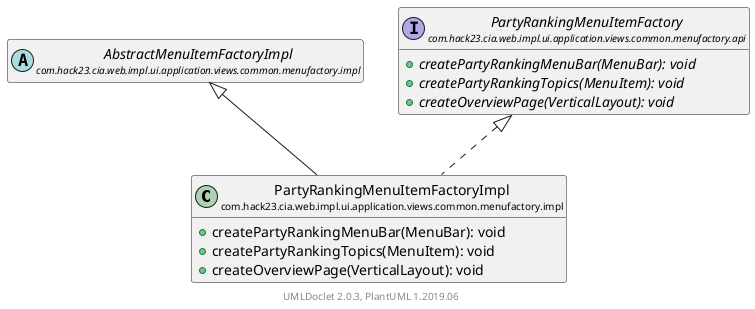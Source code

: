 @startuml
    set namespaceSeparator none
    hide empty fields
    hide empty methods

    class "<size:14>PartyRankingMenuItemFactoryImpl\n<size:10>com.hack23.cia.web.impl.ui.application.views.common.menufactory.impl" as com.hack23.cia.web.impl.ui.application.views.common.menufactory.impl.PartyRankingMenuItemFactoryImpl [[PartyRankingMenuItemFactoryImpl.html]] {
        +createPartyRankingMenuBar(MenuBar): void
        +createPartyRankingTopics(MenuItem): void
        +createOverviewPage(VerticalLayout): void
    }

    abstract class "<size:14>AbstractMenuItemFactoryImpl\n<size:10>com.hack23.cia.web.impl.ui.application.views.common.menufactory.impl" as com.hack23.cia.web.impl.ui.application.views.common.menufactory.impl.AbstractMenuItemFactoryImpl [[AbstractMenuItemFactoryImpl.html]]
    interface "<size:14>PartyRankingMenuItemFactory\n<size:10>com.hack23.cia.web.impl.ui.application.views.common.menufactory.api" as com.hack23.cia.web.impl.ui.application.views.common.menufactory.api.PartyRankingMenuItemFactory [[../api/PartyRankingMenuItemFactory.html]] {
        {abstract} +createPartyRankingMenuBar(MenuBar): void
        {abstract} +createPartyRankingTopics(MenuItem): void
        {abstract} +createOverviewPage(VerticalLayout): void
    }

    com.hack23.cia.web.impl.ui.application.views.common.menufactory.impl.AbstractMenuItemFactoryImpl <|-- com.hack23.cia.web.impl.ui.application.views.common.menufactory.impl.PartyRankingMenuItemFactoryImpl
    com.hack23.cia.web.impl.ui.application.views.common.menufactory.api.PartyRankingMenuItemFactory <|.. com.hack23.cia.web.impl.ui.application.views.common.menufactory.impl.PartyRankingMenuItemFactoryImpl

    center footer UMLDoclet 2.0.3, PlantUML 1.2019.06
@enduml
